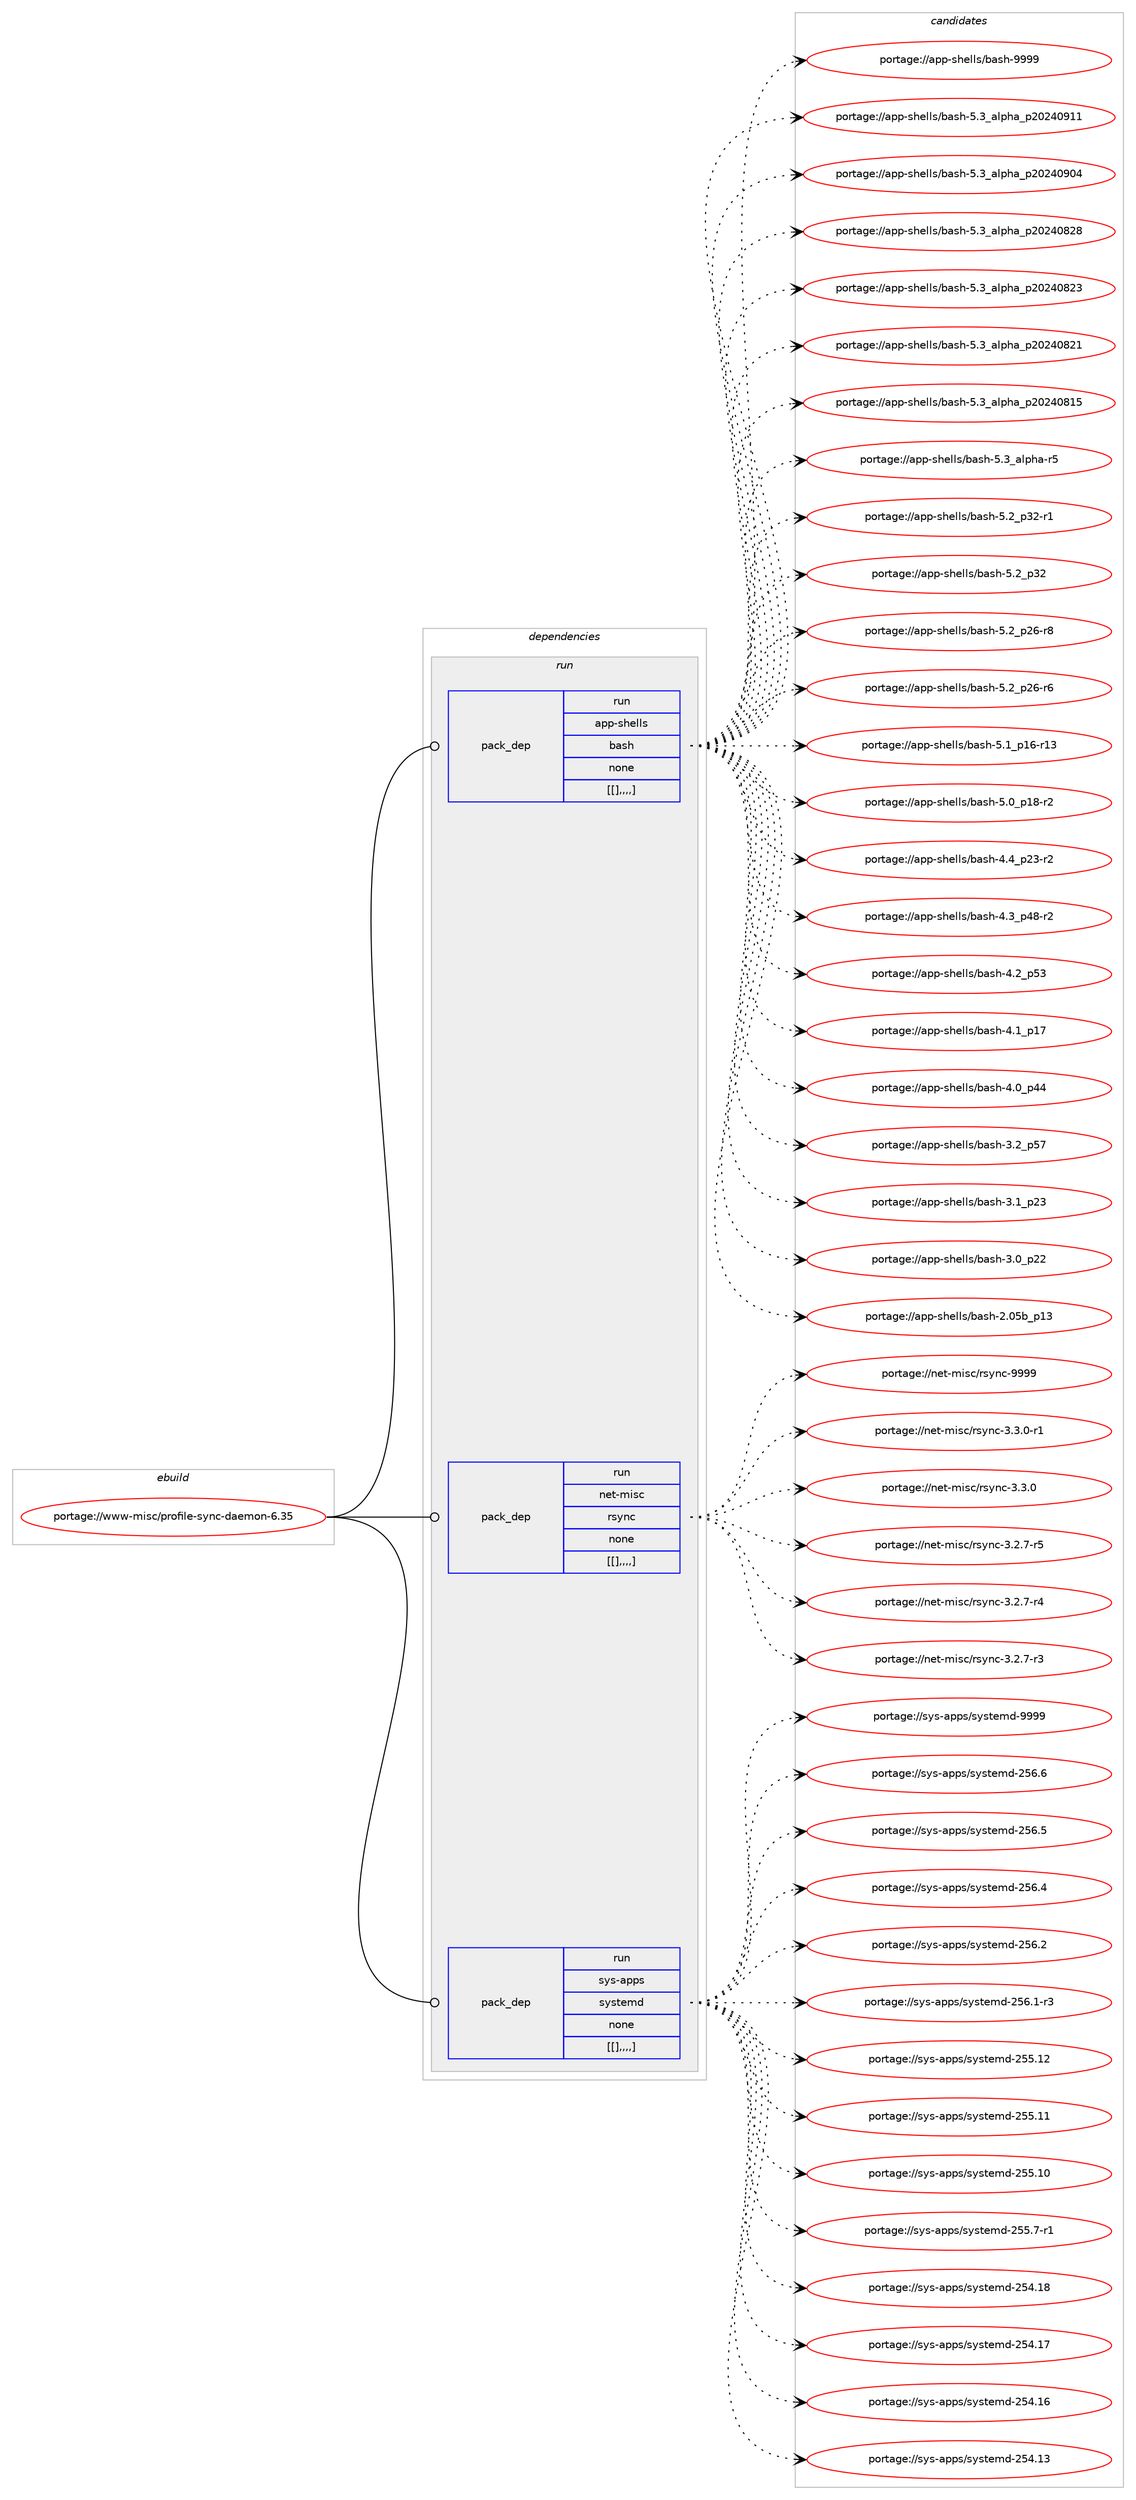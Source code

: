 digraph prolog {

# *************
# Graph options
# *************

newrank=true;
concentrate=true;
compound=true;
graph [rankdir=LR,fontname=Helvetica,fontsize=10,ranksep=1.5];#, ranksep=2.5, nodesep=0.2];
edge  [arrowhead=vee];
node  [fontname=Helvetica,fontsize=10];

# **********
# The ebuild
# **********

subgraph cluster_leftcol {
color=gray;
label=<<i>ebuild</i>>;
id [label="portage://www-misc/profile-sync-daemon-6.35", color=red, width=4, href="../www-misc/profile-sync-daemon-6.35.svg"];
}

# ****************
# The dependencies
# ****************

subgraph cluster_midcol {
color=gray;
label=<<i>dependencies</i>>;
subgraph cluster_compile {
fillcolor="#eeeeee";
style=filled;
label=<<i>compile</i>>;
}
subgraph cluster_compileandrun {
fillcolor="#eeeeee";
style=filled;
label=<<i>compile and run</i>>;
}
subgraph cluster_run {
fillcolor="#eeeeee";
style=filled;
label=<<i>run</i>>;
subgraph pack337351 {
dependency466426 [label=<<TABLE BORDER="0" CELLBORDER="1" CELLSPACING="0" CELLPADDING="4" WIDTH="220"><TR><TD ROWSPAN="6" CELLPADDING="30">pack_dep</TD></TR><TR><TD WIDTH="110">run</TD></TR><TR><TD>app-shells</TD></TR><TR><TD>bash</TD></TR><TR><TD>none</TD></TR><TR><TD>[[],,,,]</TD></TR></TABLE>>, shape=none, color=blue];
}
id:e -> dependency466426:w [weight=20,style="solid",arrowhead="odot"];
subgraph pack337352 {
dependency466427 [label=<<TABLE BORDER="0" CELLBORDER="1" CELLSPACING="0" CELLPADDING="4" WIDTH="220"><TR><TD ROWSPAN="6" CELLPADDING="30">pack_dep</TD></TR><TR><TD WIDTH="110">run</TD></TR><TR><TD>net-misc</TD></TR><TR><TD>rsync</TD></TR><TR><TD>none</TD></TR><TR><TD>[[],,,,]</TD></TR></TABLE>>, shape=none, color=blue];
}
id:e -> dependency466427:w [weight=20,style="solid",arrowhead="odot"];
subgraph pack337353 {
dependency466428 [label=<<TABLE BORDER="0" CELLBORDER="1" CELLSPACING="0" CELLPADDING="4" WIDTH="220"><TR><TD ROWSPAN="6" CELLPADDING="30">pack_dep</TD></TR><TR><TD WIDTH="110">run</TD></TR><TR><TD>sys-apps</TD></TR><TR><TD>systemd</TD></TR><TR><TD>none</TD></TR><TR><TD>[[],,,,]</TD></TR></TABLE>>, shape=none, color=blue];
}
id:e -> dependency466428:w [weight=20,style="solid",arrowhead="odot"];
}
}

# **************
# The candidates
# **************

subgraph cluster_choices {
rank=same;
color=gray;
label=<<i>candidates</i>>;

subgraph choice337351 {
color=black;
nodesep=1;
choice97112112451151041011081081154798971151044557575757 [label="portage://app-shells/bash-9999", color=red, width=4,href="../app-shells/bash-9999.svg"];
choice971121124511510410110810811547989711510445534651959710811210497951125048505248574949 [label="portage://app-shells/bash-5.3_alpha_p20240911", color=red, width=4,href="../app-shells/bash-5.3_alpha_p20240911.svg"];
choice971121124511510410110810811547989711510445534651959710811210497951125048505248574852 [label="portage://app-shells/bash-5.3_alpha_p20240904", color=red, width=4,href="../app-shells/bash-5.3_alpha_p20240904.svg"];
choice971121124511510410110810811547989711510445534651959710811210497951125048505248565056 [label="portage://app-shells/bash-5.3_alpha_p20240828", color=red, width=4,href="../app-shells/bash-5.3_alpha_p20240828.svg"];
choice971121124511510410110810811547989711510445534651959710811210497951125048505248565051 [label="portage://app-shells/bash-5.3_alpha_p20240823", color=red, width=4,href="../app-shells/bash-5.3_alpha_p20240823.svg"];
choice971121124511510410110810811547989711510445534651959710811210497951125048505248565049 [label="portage://app-shells/bash-5.3_alpha_p20240821", color=red, width=4,href="../app-shells/bash-5.3_alpha_p20240821.svg"];
choice971121124511510410110810811547989711510445534651959710811210497951125048505248564953 [label="portage://app-shells/bash-5.3_alpha_p20240815", color=red, width=4,href="../app-shells/bash-5.3_alpha_p20240815.svg"];
choice9711211245115104101108108115479897115104455346519597108112104974511453 [label="portage://app-shells/bash-5.3_alpha-r5", color=red, width=4,href="../app-shells/bash-5.3_alpha-r5.svg"];
choice9711211245115104101108108115479897115104455346509511251504511449 [label="portage://app-shells/bash-5.2_p32-r1", color=red, width=4,href="../app-shells/bash-5.2_p32-r1.svg"];
choice971121124511510410110810811547989711510445534650951125150 [label="portage://app-shells/bash-5.2_p32", color=red, width=4,href="../app-shells/bash-5.2_p32.svg"];
choice9711211245115104101108108115479897115104455346509511250544511456 [label="portage://app-shells/bash-5.2_p26-r8", color=red, width=4,href="../app-shells/bash-5.2_p26-r8.svg"];
choice9711211245115104101108108115479897115104455346509511250544511454 [label="portage://app-shells/bash-5.2_p26-r6", color=red, width=4,href="../app-shells/bash-5.2_p26-r6.svg"];
choice971121124511510410110810811547989711510445534649951124954451144951 [label="portage://app-shells/bash-5.1_p16-r13", color=red, width=4,href="../app-shells/bash-5.1_p16-r13.svg"];
choice9711211245115104101108108115479897115104455346489511249564511450 [label="portage://app-shells/bash-5.0_p18-r2", color=red, width=4,href="../app-shells/bash-5.0_p18-r2.svg"];
choice9711211245115104101108108115479897115104455246529511250514511450 [label="portage://app-shells/bash-4.4_p23-r2", color=red, width=4,href="../app-shells/bash-4.4_p23-r2.svg"];
choice9711211245115104101108108115479897115104455246519511252564511450 [label="portage://app-shells/bash-4.3_p48-r2", color=red, width=4,href="../app-shells/bash-4.3_p48-r2.svg"];
choice971121124511510410110810811547989711510445524650951125351 [label="portage://app-shells/bash-4.2_p53", color=red, width=4,href="../app-shells/bash-4.2_p53.svg"];
choice971121124511510410110810811547989711510445524649951124955 [label="portage://app-shells/bash-4.1_p17", color=red, width=4,href="../app-shells/bash-4.1_p17.svg"];
choice971121124511510410110810811547989711510445524648951125252 [label="portage://app-shells/bash-4.0_p44", color=red, width=4,href="../app-shells/bash-4.0_p44.svg"];
choice971121124511510410110810811547989711510445514650951125355 [label="portage://app-shells/bash-3.2_p57", color=red, width=4,href="../app-shells/bash-3.2_p57.svg"];
choice971121124511510410110810811547989711510445514649951125051 [label="portage://app-shells/bash-3.1_p23", color=red, width=4,href="../app-shells/bash-3.1_p23.svg"];
choice971121124511510410110810811547989711510445514648951125050 [label="portage://app-shells/bash-3.0_p22", color=red, width=4,href="../app-shells/bash-3.0_p22.svg"];
choice9711211245115104101108108115479897115104455046485398951124951 [label="portage://app-shells/bash-2.05b_p13", color=red, width=4,href="../app-shells/bash-2.05b_p13.svg"];
dependency466426:e -> choice97112112451151041011081081154798971151044557575757:w [style=dotted,weight="100"];
dependency466426:e -> choice971121124511510410110810811547989711510445534651959710811210497951125048505248574949:w [style=dotted,weight="100"];
dependency466426:e -> choice971121124511510410110810811547989711510445534651959710811210497951125048505248574852:w [style=dotted,weight="100"];
dependency466426:e -> choice971121124511510410110810811547989711510445534651959710811210497951125048505248565056:w [style=dotted,weight="100"];
dependency466426:e -> choice971121124511510410110810811547989711510445534651959710811210497951125048505248565051:w [style=dotted,weight="100"];
dependency466426:e -> choice971121124511510410110810811547989711510445534651959710811210497951125048505248565049:w [style=dotted,weight="100"];
dependency466426:e -> choice971121124511510410110810811547989711510445534651959710811210497951125048505248564953:w [style=dotted,weight="100"];
dependency466426:e -> choice9711211245115104101108108115479897115104455346519597108112104974511453:w [style=dotted,weight="100"];
dependency466426:e -> choice9711211245115104101108108115479897115104455346509511251504511449:w [style=dotted,weight="100"];
dependency466426:e -> choice971121124511510410110810811547989711510445534650951125150:w [style=dotted,weight="100"];
dependency466426:e -> choice9711211245115104101108108115479897115104455346509511250544511456:w [style=dotted,weight="100"];
dependency466426:e -> choice9711211245115104101108108115479897115104455346509511250544511454:w [style=dotted,weight="100"];
dependency466426:e -> choice971121124511510410110810811547989711510445534649951124954451144951:w [style=dotted,weight="100"];
dependency466426:e -> choice9711211245115104101108108115479897115104455346489511249564511450:w [style=dotted,weight="100"];
dependency466426:e -> choice9711211245115104101108108115479897115104455246529511250514511450:w [style=dotted,weight="100"];
dependency466426:e -> choice9711211245115104101108108115479897115104455246519511252564511450:w [style=dotted,weight="100"];
dependency466426:e -> choice971121124511510410110810811547989711510445524650951125351:w [style=dotted,weight="100"];
dependency466426:e -> choice971121124511510410110810811547989711510445524649951124955:w [style=dotted,weight="100"];
dependency466426:e -> choice971121124511510410110810811547989711510445524648951125252:w [style=dotted,weight="100"];
dependency466426:e -> choice971121124511510410110810811547989711510445514650951125355:w [style=dotted,weight="100"];
dependency466426:e -> choice971121124511510410110810811547989711510445514649951125051:w [style=dotted,weight="100"];
dependency466426:e -> choice971121124511510410110810811547989711510445514648951125050:w [style=dotted,weight="100"];
dependency466426:e -> choice9711211245115104101108108115479897115104455046485398951124951:w [style=dotted,weight="100"];
}
subgraph choice337352 {
color=black;
nodesep=1;
choice110101116451091051159947114115121110994557575757 [label="portage://net-misc/rsync-9999", color=red, width=4,href="../net-misc/rsync-9999.svg"];
choice110101116451091051159947114115121110994551465146484511449 [label="portage://net-misc/rsync-3.3.0-r1", color=red, width=4,href="../net-misc/rsync-3.3.0-r1.svg"];
choice11010111645109105115994711411512111099455146514648 [label="portage://net-misc/rsync-3.3.0", color=red, width=4,href="../net-misc/rsync-3.3.0.svg"];
choice110101116451091051159947114115121110994551465046554511453 [label="portage://net-misc/rsync-3.2.7-r5", color=red, width=4,href="../net-misc/rsync-3.2.7-r5.svg"];
choice110101116451091051159947114115121110994551465046554511452 [label="portage://net-misc/rsync-3.2.7-r4", color=red, width=4,href="../net-misc/rsync-3.2.7-r4.svg"];
choice110101116451091051159947114115121110994551465046554511451 [label="portage://net-misc/rsync-3.2.7-r3", color=red, width=4,href="../net-misc/rsync-3.2.7-r3.svg"];
dependency466427:e -> choice110101116451091051159947114115121110994557575757:w [style=dotted,weight="100"];
dependency466427:e -> choice110101116451091051159947114115121110994551465146484511449:w [style=dotted,weight="100"];
dependency466427:e -> choice11010111645109105115994711411512111099455146514648:w [style=dotted,weight="100"];
dependency466427:e -> choice110101116451091051159947114115121110994551465046554511453:w [style=dotted,weight="100"];
dependency466427:e -> choice110101116451091051159947114115121110994551465046554511452:w [style=dotted,weight="100"];
dependency466427:e -> choice110101116451091051159947114115121110994551465046554511451:w [style=dotted,weight="100"];
}
subgraph choice337353 {
color=black;
nodesep=1;
choice1151211154597112112115471151211151161011091004557575757 [label="portage://sys-apps/systemd-9999", color=red, width=4,href="../sys-apps/systemd-9999.svg"];
choice115121115459711211211547115121115116101109100455053544654 [label="portage://sys-apps/systemd-256.6", color=red, width=4,href="../sys-apps/systemd-256.6.svg"];
choice115121115459711211211547115121115116101109100455053544653 [label="portage://sys-apps/systemd-256.5", color=red, width=4,href="../sys-apps/systemd-256.5.svg"];
choice115121115459711211211547115121115116101109100455053544652 [label="portage://sys-apps/systemd-256.4", color=red, width=4,href="../sys-apps/systemd-256.4.svg"];
choice115121115459711211211547115121115116101109100455053544650 [label="portage://sys-apps/systemd-256.2", color=red, width=4,href="../sys-apps/systemd-256.2.svg"];
choice1151211154597112112115471151211151161011091004550535446494511451 [label="portage://sys-apps/systemd-256.1-r3", color=red, width=4,href="../sys-apps/systemd-256.1-r3.svg"];
choice11512111545971121121154711512111511610110910045505353464950 [label="portage://sys-apps/systemd-255.12", color=red, width=4,href="../sys-apps/systemd-255.12.svg"];
choice11512111545971121121154711512111511610110910045505353464949 [label="portage://sys-apps/systemd-255.11", color=red, width=4,href="../sys-apps/systemd-255.11.svg"];
choice11512111545971121121154711512111511610110910045505353464948 [label="portage://sys-apps/systemd-255.10", color=red, width=4,href="../sys-apps/systemd-255.10.svg"];
choice1151211154597112112115471151211151161011091004550535346554511449 [label="portage://sys-apps/systemd-255.7-r1", color=red, width=4,href="../sys-apps/systemd-255.7-r1.svg"];
choice11512111545971121121154711512111511610110910045505352464956 [label="portage://sys-apps/systemd-254.18", color=red, width=4,href="../sys-apps/systemd-254.18.svg"];
choice11512111545971121121154711512111511610110910045505352464955 [label="portage://sys-apps/systemd-254.17", color=red, width=4,href="../sys-apps/systemd-254.17.svg"];
choice11512111545971121121154711512111511610110910045505352464954 [label="portage://sys-apps/systemd-254.16", color=red, width=4,href="../sys-apps/systemd-254.16.svg"];
choice11512111545971121121154711512111511610110910045505352464951 [label="portage://sys-apps/systemd-254.13", color=red, width=4,href="../sys-apps/systemd-254.13.svg"];
dependency466428:e -> choice1151211154597112112115471151211151161011091004557575757:w [style=dotted,weight="100"];
dependency466428:e -> choice115121115459711211211547115121115116101109100455053544654:w [style=dotted,weight="100"];
dependency466428:e -> choice115121115459711211211547115121115116101109100455053544653:w [style=dotted,weight="100"];
dependency466428:e -> choice115121115459711211211547115121115116101109100455053544652:w [style=dotted,weight="100"];
dependency466428:e -> choice115121115459711211211547115121115116101109100455053544650:w [style=dotted,weight="100"];
dependency466428:e -> choice1151211154597112112115471151211151161011091004550535446494511451:w [style=dotted,weight="100"];
dependency466428:e -> choice11512111545971121121154711512111511610110910045505353464950:w [style=dotted,weight="100"];
dependency466428:e -> choice11512111545971121121154711512111511610110910045505353464949:w [style=dotted,weight="100"];
dependency466428:e -> choice11512111545971121121154711512111511610110910045505353464948:w [style=dotted,weight="100"];
dependency466428:e -> choice1151211154597112112115471151211151161011091004550535346554511449:w [style=dotted,weight="100"];
dependency466428:e -> choice11512111545971121121154711512111511610110910045505352464956:w [style=dotted,weight="100"];
dependency466428:e -> choice11512111545971121121154711512111511610110910045505352464955:w [style=dotted,weight="100"];
dependency466428:e -> choice11512111545971121121154711512111511610110910045505352464954:w [style=dotted,weight="100"];
dependency466428:e -> choice11512111545971121121154711512111511610110910045505352464951:w [style=dotted,weight="100"];
}
}

}
